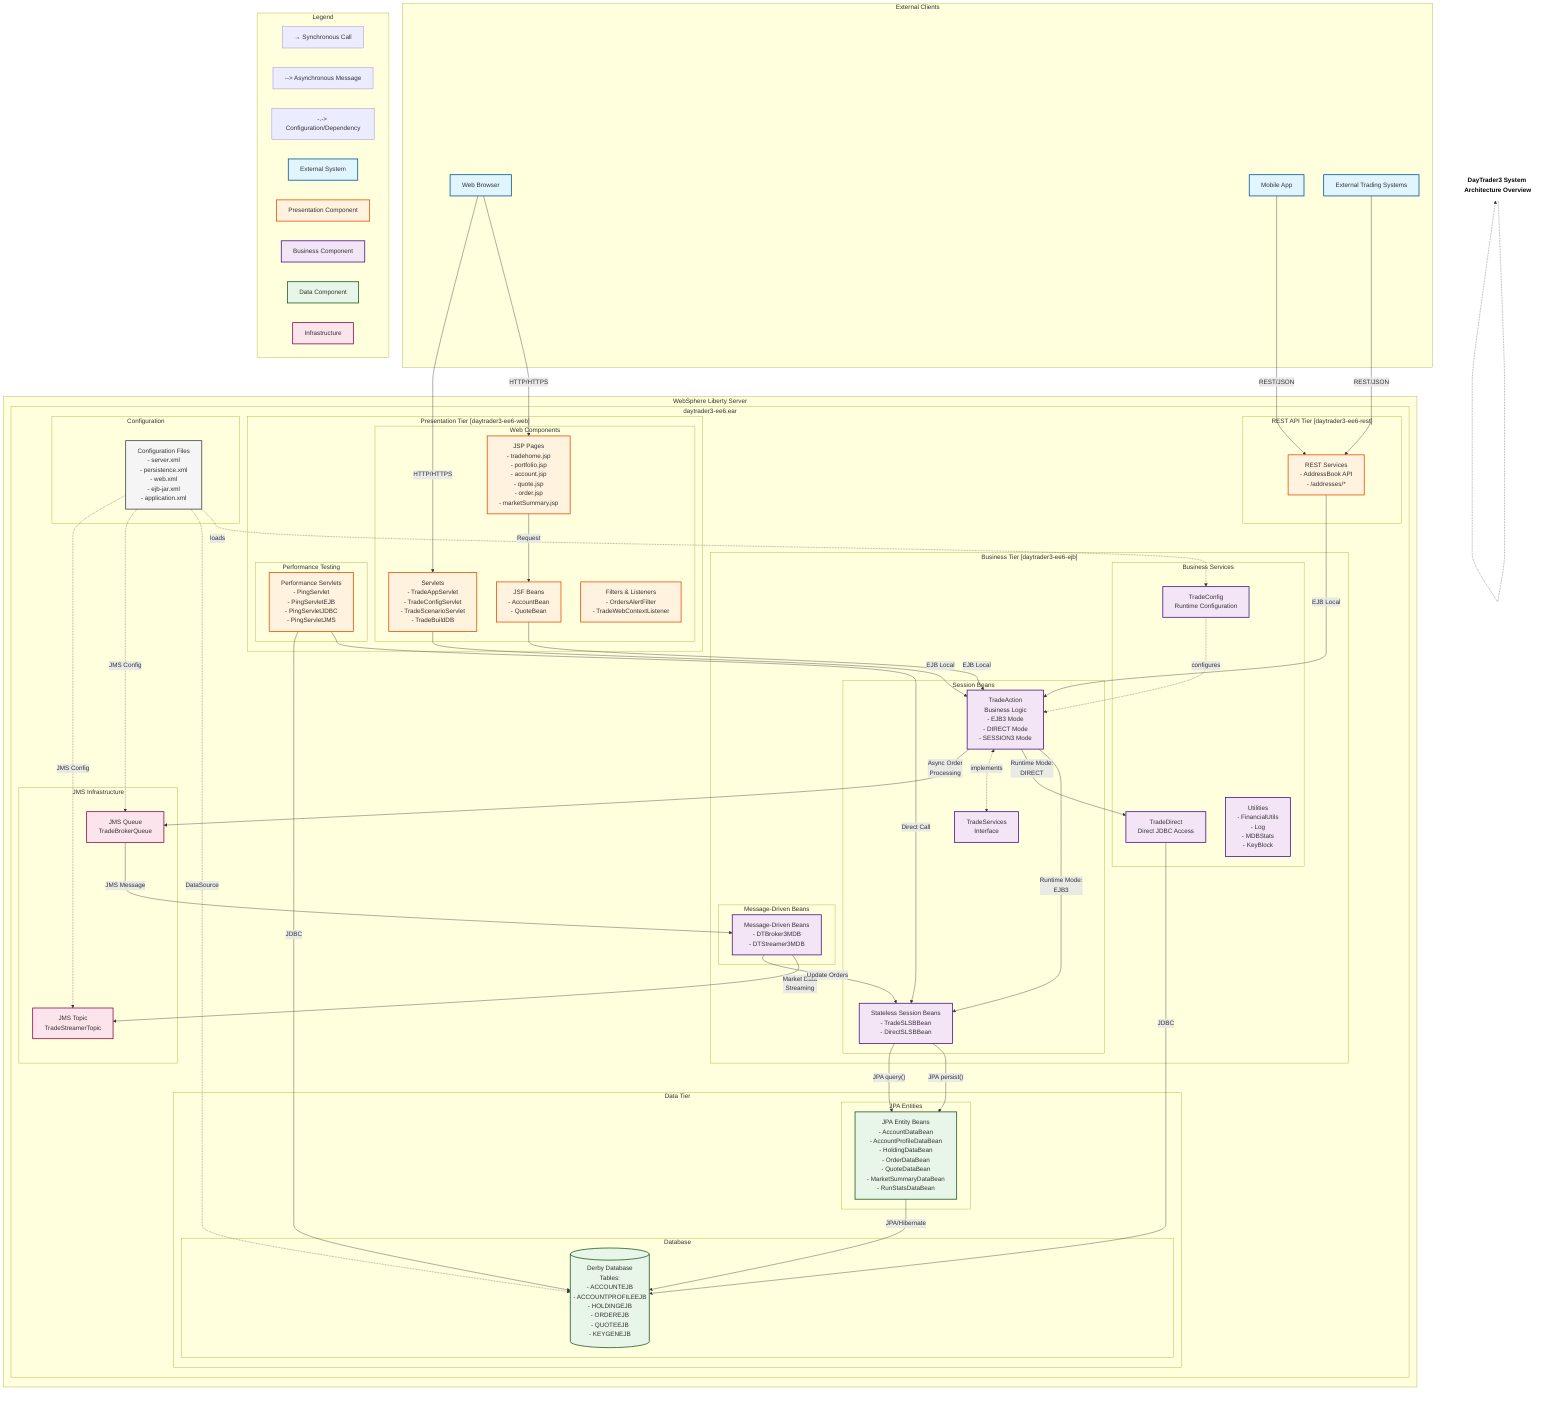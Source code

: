graph TB
    %% Title and Description
    Title[DayTrader3 System Architecture Overview]
    
    %% External Clients
    subgraph "External Clients"
        Browser[Web Browser]
        Mobile[Mobile App]
        ExtSystem[External Trading Systems]
    end
    
    %% WebSphere Liberty Server Container
    subgraph "WebSphere Liberty Server"
        %% EAR Deployment
        subgraph "daytrader3-ee6.ear"
            %% Presentation Tier
            subgraph "Presentation Tier [daytrader3-ee6-web]"
                subgraph "Web Components"
                    JSP[JSP Pages<br/>- tradehome.jsp<br/>- portfolio.jsp<br/>- account.jsp<br/>- quote.jsp<br/>- order.jsp<br/>- marketSummary.jsp]
                    Servlets[Servlets<br/>- TradeAppServlet<br/>- TradeConfigServlet<br/>- TradeScenarioServlet<br/>- TradeBuildDB]
                    JSF[JSF Beans<br/>- AccountBean<br/>- QuoteBean]
                    Filters[Filters & Listeners<br/>- OrdersAlertFilter<br/>- TradeWebContextListener]
                end
                
                subgraph "Performance Testing"
                    PerfServlets[Performance Servlets<br/>- PingServlet<br/>- PingServletEJB<br/>- PingServletJDBC<br/>- PingServletJMS]
                end
            end
            
            %% REST API Tier
            subgraph "REST API Tier [daytrader3-ee6-rest]"
                REST[REST Services<br/>- AddressBook API<br/>- /addresses/*]
            end
            
            %% Business Tier
            subgraph "Business Tier [daytrader3-ee6-ejb]"
                subgraph "Session Beans"
                    SLSB[Stateless Session Beans<br/>- TradeSLSBBean<br/>- DirectSLSBBean]
                    TradeAction[TradeAction<br/>Business Logic<br/>- EJB3 Mode<br/>- DIRECT Mode<br/>- SESSION3 Mode]
                    TradeServices[TradeServices<br/>Interface]
                end
                
                subgraph "Message-Driven Beans"
                    MDB[Message-Driven Beans<br/>- DTBroker3MDB<br/>- DTStreamer3MDB]
                end
                
                subgraph "Business Services"
                    TradeDirect[TradeDirect<br/>Direct JDBC Access]
                    TradeConfig[TradeConfig<br/>Runtime Configuration]
                    Utils[Utilities<br/>- FinancialUtils<br/>- Log<br/>- MDBStats<br/>- KeyBlock]
                end
            end
            
            %% Data Tier
            subgraph "Data Tier"
                subgraph "JPA Entities"
                    Entities[JPA Entity Beans<br/>- AccountDataBean<br/>- AccountProfileDataBean<br/>- HoldingDataBean<br/>- OrderDataBean<br/>- QuoteDataBean<br/>- MarketSummaryDataBean<br/>- RunStatsDataBean]
                end
                
                subgraph "Database"
                    DB[(Derby Database<br/>Tables:<br/>- ACCOUNTEJB<br/>- ACCOUNTPROFILEEJB<br/>- HOLDINGEJB<br/>- ORDEREJB<br/>- QUOTEEJB<br/>- KEYGENEJB)]
                end
            end
            
            %% JMS Infrastructure
            subgraph "JMS Infrastructure"
                Queue[JMS Queue<br/>TradeBrokerQueue]
                Topic[JMS Topic<br/>TradeStreamerTopic]
            end
            
            %% Configuration
            subgraph "Configuration"
                Config[Configuration Files<br/>- server.xml<br/>- persistence.xml<br/>- web.xml<br/>- ejb-jar.xml<br/>- application.xml]
            end
        end
    end
    
    %% Client connections
    Browser -->|HTTP/HTTPS| JSP
    Browser -->|HTTP/HTTPS| Servlets
    Mobile -->|REST/JSON| REST
    ExtSystem -->|REST/JSON| REST
    
    %% Presentation to Business tier
    JSP -->|Request| JSF
    JSF -->|EJB Local| TradeAction
    Servlets -->|EJB Local| TradeAction
    REST -->|EJB Local| TradeAction
    PerfServlets -->|Direct Call| SLSB
    PerfServlets -->|JDBC| DB
    
    %% Business tier internal flows
    TradeAction -->|"Runtime Mode:<br/>EJB3"| SLSB
    TradeAction -->|"Runtime Mode:<br/>DIRECT"| TradeDirect
    TradeAction <-.->|implements| TradeServices
    
    %% Session Bean interactions
    SLSB -->|"JPA persist()"| Entities
    SLSB -->|"JPA query()"| Entities
    
    %% Direct JDBC access
    TradeDirect -->|JDBC| DB
    
    %% JPA to Database
    Entities -->|JPA/Hibernate| DB
    
    %% Async messaging flows
    TradeAction -->|"Async Order<br/>Processing"| Queue
    Queue -->|JMS Message| MDB
    MDB -->|"Market Data<br/>Streaming"| Topic
    MDB -->|Update Orders| SLSB
    
    %% Configuration flows
    Config -.->|loads| TradeConfig
    TradeConfig -.->|configures| TradeAction
    Config -.->|DataSource| DB
    Config -.->|JMS Config| Queue
    Config -.->|JMS Config| Topic
    
    %% Styling
    classDef external fill:#e1f5fe,stroke:#01579b,stroke-width:2px
    classDef presentation fill:#fff3e0,stroke:#e65100,stroke-width:2px
    classDef business fill:#f3e5f5,stroke:#4a148c,stroke-width:2px
    classDef data fill:#e8f5e9,stroke:#1b5e20,stroke-width:2px
    classDef infra fill:#fce4ec,stroke:#880e4f,stroke-width:2px
    classDef config fill:#f5f5f5,stroke:#424242,stroke-width:2px
    
    class Browser,Mobile,ExtSystem external
    class JSP,Servlets,JSF,Filters,PerfServlets,REST presentation
    class SLSB,TradeAction,TradeServices,MDB,TradeDirect,TradeConfig,Utils business
    class Entities,DB data
    class Queue,Topic infra
    class Config config
    class Title title
    
    %% Legend
    subgraph "Legend"
        L1[→ Synchronous Call]
        L2[--> Asynchronous Message]  
        L3[-.-> Configuration/Dependency]
        L4[External System]:::external
        L5[Presentation Component]:::presentation
        L6[Business Component]:::business
        L7[Data Component]:::data
        L8[Infrastructure]:::infra
    end
    
    %% Hide title node connections
    Title -.-> Title
    
    classDef title fill:#fff,stroke:#fff,color:#000,font-weight:bold,font-size:16px